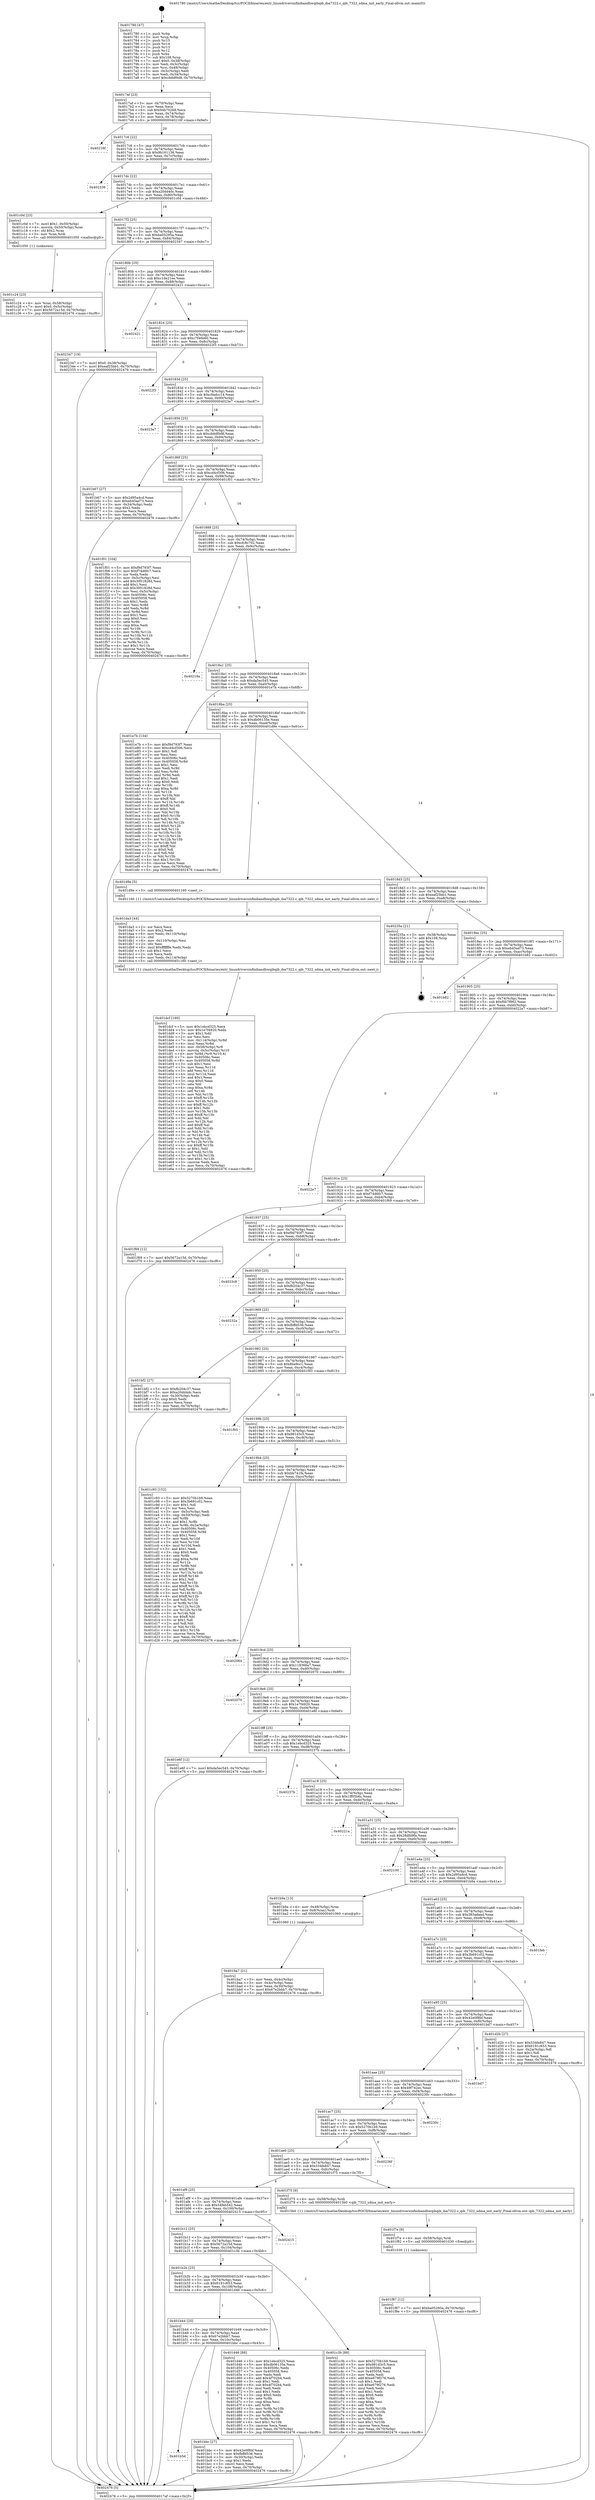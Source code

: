 digraph "0x401780" {
  label = "0x401780 (/mnt/c/Users/mathe/Desktop/tcc/POCII/binaries/extr_linuxdriversinfinibandhwqibqib_iba7322.c_qib_7322_sdma_init_early_Final-ollvm.out::main(0))"
  labelloc = "t"
  node[shape=record]

  Entry [label="",width=0.3,height=0.3,shape=circle,fillcolor=black,style=filled]
  "0x4017af" [label="{
     0x4017af [23]\l
     | [instrs]\l
     &nbsp;&nbsp;0x4017af \<+3\>: mov -0x70(%rbp),%eax\l
     &nbsp;&nbsp;0x4017b2 \<+2\>: mov %eax,%ecx\l
     &nbsp;&nbsp;0x4017b4 \<+6\>: sub $0x94b70268,%ecx\l
     &nbsp;&nbsp;0x4017ba \<+3\>: mov %eax,-0x74(%rbp)\l
     &nbsp;&nbsp;0x4017bd \<+3\>: mov %ecx,-0x78(%rbp)\l
     &nbsp;&nbsp;0x4017c0 \<+6\>: je 000000000040216f \<main+0x9ef\>\l
  }"]
  "0x40216f" [label="{
     0x40216f\l
  }", style=dashed]
  "0x4017c6" [label="{
     0x4017c6 [22]\l
     | [instrs]\l
     &nbsp;&nbsp;0x4017c6 \<+5\>: jmp 00000000004017cb \<main+0x4b\>\l
     &nbsp;&nbsp;0x4017cb \<+3\>: mov -0x74(%rbp),%eax\l
     &nbsp;&nbsp;0x4017ce \<+5\>: sub $0x9b161136,%eax\l
     &nbsp;&nbsp;0x4017d3 \<+3\>: mov %eax,-0x7c(%rbp)\l
     &nbsp;&nbsp;0x4017d6 \<+6\>: je 0000000000402336 \<main+0xbb6\>\l
  }"]
  Exit [label="",width=0.3,height=0.3,shape=circle,fillcolor=black,style=filled,peripheries=2]
  "0x402336" [label="{
     0x402336\l
  }", style=dashed]
  "0x4017dc" [label="{
     0x4017dc [22]\l
     | [instrs]\l
     &nbsp;&nbsp;0x4017dc \<+5\>: jmp 00000000004017e1 \<main+0x61\>\l
     &nbsp;&nbsp;0x4017e1 \<+3\>: mov -0x74(%rbp),%eax\l
     &nbsp;&nbsp;0x4017e4 \<+5\>: sub $0xa20dd4dc,%eax\l
     &nbsp;&nbsp;0x4017e9 \<+3\>: mov %eax,-0x80(%rbp)\l
     &nbsp;&nbsp;0x4017ec \<+6\>: je 0000000000401c0d \<main+0x48d\>\l
  }"]
  "0x401f87" [label="{
     0x401f87 [12]\l
     | [instrs]\l
     &nbsp;&nbsp;0x401f87 \<+7\>: movl $0xba05295a,-0x70(%rbp)\l
     &nbsp;&nbsp;0x401f8e \<+5\>: jmp 0000000000402476 \<main+0xcf6\>\l
  }"]
  "0x401c0d" [label="{
     0x401c0d [23]\l
     | [instrs]\l
     &nbsp;&nbsp;0x401c0d \<+7\>: movl $0x1,-0x50(%rbp)\l
     &nbsp;&nbsp;0x401c14 \<+4\>: movslq -0x50(%rbp),%rax\l
     &nbsp;&nbsp;0x401c18 \<+4\>: shl $0x2,%rax\l
     &nbsp;&nbsp;0x401c1c \<+3\>: mov %rax,%rdi\l
     &nbsp;&nbsp;0x401c1f \<+5\>: call 0000000000401050 \<malloc@plt\>\l
     | [calls]\l
     &nbsp;&nbsp;0x401050 \{1\} (unknown)\l
  }"]
  "0x4017f2" [label="{
     0x4017f2 [25]\l
     | [instrs]\l
     &nbsp;&nbsp;0x4017f2 \<+5\>: jmp 00000000004017f7 \<main+0x77\>\l
     &nbsp;&nbsp;0x4017f7 \<+3\>: mov -0x74(%rbp),%eax\l
     &nbsp;&nbsp;0x4017fa \<+5\>: sub $0xba05295a,%eax\l
     &nbsp;&nbsp;0x4017ff \<+6\>: mov %eax,-0x84(%rbp)\l
     &nbsp;&nbsp;0x401805 \<+6\>: je 0000000000402347 \<main+0xbc7\>\l
  }"]
  "0x401f7e" [label="{
     0x401f7e [9]\l
     | [instrs]\l
     &nbsp;&nbsp;0x401f7e \<+4\>: mov -0x58(%rbp),%rdi\l
     &nbsp;&nbsp;0x401f82 \<+5\>: call 0000000000401030 \<free@plt\>\l
     | [calls]\l
     &nbsp;&nbsp;0x401030 \{1\} (unknown)\l
  }"]
  "0x402347" [label="{
     0x402347 [19]\l
     | [instrs]\l
     &nbsp;&nbsp;0x402347 \<+7\>: movl $0x0,-0x38(%rbp)\l
     &nbsp;&nbsp;0x40234e \<+7\>: movl $0xeaf25bb1,-0x70(%rbp)\l
     &nbsp;&nbsp;0x402355 \<+5\>: jmp 0000000000402476 \<main+0xcf6\>\l
  }"]
  "0x40180b" [label="{
     0x40180b [25]\l
     | [instrs]\l
     &nbsp;&nbsp;0x40180b \<+5\>: jmp 0000000000401810 \<main+0x90\>\l
     &nbsp;&nbsp;0x401810 \<+3\>: mov -0x74(%rbp),%eax\l
     &nbsp;&nbsp;0x401813 \<+5\>: sub $0xc1de21ee,%eax\l
     &nbsp;&nbsp;0x401818 \<+6\>: mov %eax,-0x88(%rbp)\l
     &nbsp;&nbsp;0x40181e \<+6\>: je 0000000000402421 \<main+0xca1\>\l
  }"]
  "0x401dcf" [label="{
     0x401dcf [160]\l
     | [instrs]\l
     &nbsp;&nbsp;0x401dcf \<+5\>: mov $0x1ebcd325,%ecx\l
     &nbsp;&nbsp;0x401dd4 \<+5\>: mov $0x1e7f4920,%edx\l
     &nbsp;&nbsp;0x401dd9 \<+3\>: mov $0x1,%dil\l
     &nbsp;&nbsp;0x401ddc \<+2\>: xor %esi,%esi\l
     &nbsp;&nbsp;0x401dde \<+7\>: mov -0x114(%rbp),%r8d\l
     &nbsp;&nbsp;0x401de5 \<+4\>: imul %eax,%r8d\l
     &nbsp;&nbsp;0x401de9 \<+4\>: mov -0x58(%rbp),%r9\l
     &nbsp;&nbsp;0x401ded \<+4\>: movslq -0x5c(%rbp),%r10\l
     &nbsp;&nbsp;0x401df1 \<+4\>: mov %r8d,(%r9,%r10,4)\l
     &nbsp;&nbsp;0x401df5 \<+7\>: mov 0x40506c,%eax\l
     &nbsp;&nbsp;0x401dfc \<+8\>: mov 0x405058,%r8d\l
     &nbsp;&nbsp;0x401e04 \<+3\>: sub $0x1,%esi\l
     &nbsp;&nbsp;0x401e07 \<+3\>: mov %eax,%r11d\l
     &nbsp;&nbsp;0x401e0a \<+3\>: add %esi,%r11d\l
     &nbsp;&nbsp;0x401e0d \<+4\>: imul %r11d,%eax\l
     &nbsp;&nbsp;0x401e11 \<+3\>: and $0x1,%eax\l
     &nbsp;&nbsp;0x401e14 \<+3\>: cmp $0x0,%eax\l
     &nbsp;&nbsp;0x401e17 \<+3\>: sete %bl\l
     &nbsp;&nbsp;0x401e1a \<+4\>: cmp $0xa,%r8d\l
     &nbsp;&nbsp;0x401e1e \<+4\>: setl %r14b\l
     &nbsp;&nbsp;0x401e22 \<+3\>: mov %bl,%r15b\l
     &nbsp;&nbsp;0x401e25 \<+4\>: xor $0xff,%r15b\l
     &nbsp;&nbsp;0x401e29 \<+3\>: mov %r14b,%r12b\l
     &nbsp;&nbsp;0x401e2c \<+4\>: xor $0xff,%r12b\l
     &nbsp;&nbsp;0x401e30 \<+4\>: xor $0x1,%dil\l
     &nbsp;&nbsp;0x401e34 \<+3\>: mov %r15b,%r13b\l
     &nbsp;&nbsp;0x401e37 \<+4\>: and $0xff,%r13b\l
     &nbsp;&nbsp;0x401e3b \<+3\>: and %dil,%bl\l
     &nbsp;&nbsp;0x401e3e \<+3\>: mov %r12b,%al\l
     &nbsp;&nbsp;0x401e41 \<+2\>: and $0xff,%al\l
     &nbsp;&nbsp;0x401e43 \<+3\>: and %dil,%r14b\l
     &nbsp;&nbsp;0x401e46 \<+3\>: or %bl,%r13b\l
     &nbsp;&nbsp;0x401e49 \<+3\>: or %r14b,%al\l
     &nbsp;&nbsp;0x401e4c \<+3\>: xor %al,%r13b\l
     &nbsp;&nbsp;0x401e4f \<+3\>: or %r12b,%r15b\l
     &nbsp;&nbsp;0x401e52 \<+4\>: xor $0xff,%r15b\l
     &nbsp;&nbsp;0x401e56 \<+4\>: or $0x1,%dil\l
     &nbsp;&nbsp;0x401e5a \<+3\>: and %dil,%r15b\l
     &nbsp;&nbsp;0x401e5d \<+3\>: or %r15b,%r13b\l
     &nbsp;&nbsp;0x401e60 \<+4\>: test $0x1,%r13b\l
     &nbsp;&nbsp;0x401e64 \<+3\>: cmovne %edx,%ecx\l
     &nbsp;&nbsp;0x401e67 \<+3\>: mov %ecx,-0x70(%rbp)\l
     &nbsp;&nbsp;0x401e6a \<+5\>: jmp 0000000000402476 \<main+0xcf6\>\l
  }"]
  "0x402421" [label="{
     0x402421\l
  }", style=dashed]
  "0x401824" [label="{
     0x401824 [25]\l
     | [instrs]\l
     &nbsp;&nbsp;0x401824 \<+5\>: jmp 0000000000401829 \<main+0xa9\>\l
     &nbsp;&nbsp;0x401829 \<+3\>: mov -0x74(%rbp),%eax\l
     &nbsp;&nbsp;0x40182c \<+5\>: sub $0xc7f46b60,%eax\l
     &nbsp;&nbsp;0x401831 \<+6\>: mov %eax,-0x8c(%rbp)\l
     &nbsp;&nbsp;0x401837 \<+6\>: je 00000000004022f3 \<main+0xb73\>\l
  }"]
  "0x401da3" [label="{
     0x401da3 [44]\l
     | [instrs]\l
     &nbsp;&nbsp;0x401da3 \<+2\>: xor %ecx,%ecx\l
     &nbsp;&nbsp;0x401da5 \<+5\>: mov $0x2,%edx\l
     &nbsp;&nbsp;0x401daa \<+6\>: mov %edx,-0x110(%rbp)\l
     &nbsp;&nbsp;0x401db0 \<+1\>: cltd\l
     &nbsp;&nbsp;0x401db1 \<+6\>: mov -0x110(%rbp),%esi\l
     &nbsp;&nbsp;0x401db7 \<+2\>: idiv %esi\l
     &nbsp;&nbsp;0x401db9 \<+6\>: imul $0xfffffffe,%edx,%edx\l
     &nbsp;&nbsp;0x401dbf \<+3\>: sub $0x1,%ecx\l
     &nbsp;&nbsp;0x401dc2 \<+2\>: sub %ecx,%edx\l
     &nbsp;&nbsp;0x401dc4 \<+6\>: mov %edx,-0x114(%rbp)\l
     &nbsp;&nbsp;0x401dca \<+5\>: call 0000000000401160 \<next_i\>\l
     | [calls]\l
     &nbsp;&nbsp;0x401160 \{1\} (/mnt/c/Users/mathe/Desktop/tcc/POCII/binaries/extr_linuxdriversinfinibandhwqibqib_iba7322.c_qib_7322_sdma_init_early_Final-ollvm.out::next_i)\l
  }"]
  "0x4022f3" [label="{
     0x4022f3\l
  }", style=dashed]
  "0x40183d" [label="{
     0x40183d [25]\l
     | [instrs]\l
     &nbsp;&nbsp;0x40183d \<+5\>: jmp 0000000000401842 \<main+0xc2\>\l
     &nbsp;&nbsp;0x401842 \<+3\>: mov -0x74(%rbp),%eax\l
     &nbsp;&nbsp;0x401845 \<+5\>: sub $0xc9adcc14,%eax\l
     &nbsp;&nbsp;0x40184a \<+6\>: mov %eax,-0x90(%rbp)\l
     &nbsp;&nbsp;0x401850 \<+6\>: je 00000000004023e7 \<main+0xc67\>\l
  }"]
  "0x401c24" [label="{
     0x401c24 [23]\l
     | [instrs]\l
     &nbsp;&nbsp;0x401c24 \<+4\>: mov %rax,-0x58(%rbp)\l
     &nbsp;&nbsp;0x401c28 \<+7\>: movl $0x0,-0x5c(%rbp)\l
     &nbsp;&nbsp;0x401c2f \<+7\>: movl $0x5672a15d,-0x70(%rbp)\l
     &nbsp;&nbsp;0x401c36 \<+5\>: jmp 0000000000402476 \<main+0xcf6\>\l
  }"]
  "0x4023e7" [label="{
     0x4023e7\l
  }", style=dashed]
  "0x401856" [label="{
     0x401856 [25]\l
     | [instrs]\l
     &nbsp;&nbsp;0x401856 \<+5\>: jmp 000000000040185b \<main+0xdb\>\l
     &nbsp;&nbsp;0x40185b \<+3\>: mov -0x74(%rbp),%eax\l
     &nbsp;&nbsp;0x40185e \<+5\>: sub $0xcbddf0d8,%eax\l
     &nbsp;&nbsp;0x401863 \<+6\>: mov %eax,-0x94(%rbp)\l
     &nbsp;&nbsp;0x401869 \<+6\>: je 0000000000401b67 \<main+0x3e7\>\l
  }"]
  "0x401b5d" [label="{
     0x401b5d\l
  }", style=dashed]
  "0x401b67" [label="{
     0x401b67 [27]\l
     | [instrs]\l
     &nbsp;&nbsp;0x401b67 \<+5\>: mov $0x2d95a4cd,%eax\l
     &nbsp;&nbsp;0x401b6c \<+5\>: mov $0xeb45ad73,%ecx\l
     &nbsp;&nbsp;0x401b71 \<+3\>: mov -0x34(%rbp),%edx\l
     &nbsp;&nbsp;0x401b74 \<+3\>: cmp $0x2,%edx\l
     &nbsp;&nbsp;0x401b77 \<+3\>: cmovne %ecx,%eax\l
     &nbsp;&nbsp;0x401b7a \<+3\>: mov %eax,-0x70(%rbp)\l
     &nbsp;&nbsp;0x401b7d \<+5\>: jmp 0000000000402476 \<main+0xcf6\>\l
  }"]
  "0x40186f" [label="{
     0x40186f [25]\l
     | [instrs]\l
     &nbsp;&nbsp;0x40186f \<+5\>: jmp 0000000000401874 \<main+0xf4\>\l
     &nbsp;&nbsp;0x401874 \<+3\>: mov -0x74(%rbp),%eax\l
     &nbsp;&nbsp;0x401877 \<+5\>: sub $0xcd4cf306,%eax\l
     &nbsp;&nbsp;0x40187c \<+6\>: mov %eax,-0x98(%rbp)\l
     &nbsp;&nbsp;0x401882 \<+6\>: je 0000000000401f01 \<main+0x781\>\l
  }"]
  "0x402476" [label="{
     0x402476 [5]\l
     | [instrs]\l
     &nbsp;&nbsp;0x402476 \<+5\>: jmp 00000000004017af \<main+0x2f\>\l
  }"]
  "0x401780" [label="{
     0x401780 [47]\l
     | [instrs]\l
     &nbsp;&nbsp;0x401780 \<+1\>: push %rbp\l
     &nbsp;&nbsp;0x401781 \<+3\>: mov %rsp,%rbp\l
     &nbsp;&nbsp;0x401784 \<+2\>: push %r15\l
     &nbsp;&nbsp;0x401786 \<+2\>: push %r14\l
     &nbsp;&nbsp;0x401788 \<+2\>: push %r13\l
     &nbsp;&nbsp;0x40178a \<+2\>: push %r12\l
     &nbsp;&nbsp;0x40178c \<+1\>: push %rbx\l
     &nbsp;&nbsp;0x40178d \<+7\>: sub $0x108,%rsp\l
     &nbsp;&nbsp;0x401794 \<+7\>: movl $0x0,-0x38(%rbp)\l
     &nbsp;&nbsp;0x40179b \<+3\>: mov %edi,-0x3c(%rbp)\l
     &nbsp;&nbsp;0x40179e \<+4\>: mov %rsi,-0x48(%rbp)\l
     &nbsp;&nbsp;0x4017a2 \<+3\>: mov -0x3c(%rbp),%edi\l
     &nbsp;&nbsp;0x4017a5 \<+3\>: mov %edi,-0x34(%rbp)\l
     &nbsp;&nbsp;0x4017a8 \<+7\>: movl $0xcbddf0d8,-0x70(%rbp)\l
  }"]
  "0x401bbc" [label="{
     0x401bbc [27]\l
     | [instrs]\l
     &nbsp;&nbsp;0x401bbc \<+5\>: mov $0x42e0f8bf,%eax\l
     &nbsp;&nbsp;0x401bc1 \<+5\>: mov $0xfbffd536,%ecx\l
     &nbsp;&nbsp;0x401bc6 \<+3\>: mov -0x30(%rbp),%edx\l
     &nbsp;&nbsp;0x401bc9 \<+3\>: cmp $0x1,%edx\l
     &nbsp;&nbsp;0x401bcc \<+3\>: cmovl %ecx,%eax\l
     &nbsp;&nbsp;0x401bcf \<+3\>: mov %eax,-0x70(%rbp)\l
     &nbsp;&nbsp;0x401bd2 \<+5\>: jmp 0000000000402476 \<main+0xcf6\>\l
  }"]
  "0x401f01" [label="{
     0x401f01 [104]\l
     | [instrs]\l
     &nbsp;&nbsp;0x401f01 \<+5\>: mov $0xf9d793f7,%eax\l
     &nbsp;&nbsp;0x401f06 \<+5\>: mov $0xf74d6fc7,%ecx\l
     &nbsp;&nbsp;0x401f0b \<+2\>: xor %edx,%edx\l
     &nbsp;&nbsp;0x401f0d \<+3\>: mov -0x5c(%rbp),%esi\l
     &nbsp;&nbsp;0x401f10 \<+6\>: add $0x3951828d,%esi\l
     &nbsp;&nbsp;0x401f16 \<+3\>: add $0x1,%esi\l
     &nbsp;&nbsp;0x401f19 \<+6\>: sub $0x3951828d,%esi\l
     &nbsp;&nbsp;0x401f1f \<+3\>: mov %esi,-0x5c(%rbp)\l
     &nbsp;&nbsp;0x401f22 \<+7\>: mov 0x40506c,%esi\l
     &nbsp;&nbsp;0x401f29 \<+7\>: mov 0x405058,%edi\l
     &nbsp;&nbsp;0x401f30 \<+3\>: sub $0x1,%edx\l
     &nbsp;&nbsp;0x401f33 \<+3\>: mov %esi,%r8d\l
     &nbsp;&nbsp;0x401f36 \<+3\>: add %edx,%r8d\l
     &nbsp;&nbsp;0x401f39 \<+4\>: imul %r8d,%esi\l
     &nbsp;&nbsp;0x401f3d \<+3\>: and $0x1,%esi\l
     &nbsp;&nbsp;0x401f40 \<+3\>: cmp $0x0,%esi\l
     &nbsp;&nbsp;0x401f43 \<+4\>: sete %r9b\l
     &nbsp;&nbsp;0x401f47 \<+3\>: cmp $0xa,%edi\l
     &nbsp;&nbsp;0x401f4a \<+4\>: setl %r10b\l
     &nbsp;&nbsp;0x401f4e \<+3\>: mov %r9b,%r11b\l
     &nbsp;&nbsp;0x401f51 \<+3\>: and %r10b,%r11b\l
     &nbsp;&nbsp;0x401f54 \<+3\>: xor %r10b,%r9b\l
     &nbsp;&nbsp;0x401f57 \<+3\>: or %r9b,%r11b\l
     &nbsp;&nbsp;0x401f5a \<+4\>: test $0x1,%r11b\l
     &nbsp;&nbsp;0x401f5e \<+3\>: cmovne %ecx,%eax\l
     &nbsp;&nbsp;0x401f61 \<+3\>: mov %eax,-0x70(%rbp)\l
     &nbsp;&nbsp;0x401f64 \<+5\>: jmp 0000000000402476 \<main+0xcf6\>\l
  }"]
  "0x401888" [label="{
     0x401888 [25]\l
     | [instrs]\l
     &nbsp;&nbsp;0x401888 \<+5\>: jmp 000000000040188d \<main+0x10d\>\l
     &nbsp;&nbsp;0x40188d \<+3\>: mov -0x74(%rbp),%eax\l
     &nbsp;&nbsp;0x401890 \<+5\>: sub $0xcfc8c702,%eax\l
     &nbsp;&nbsp;0x401895 \<+6\>: mov %eax,-0x9c(%rbp)\l
     &nbsp;&nbsp;0x40189b \<+6\>: je 000000000040218a \<main+0xa0a\>\l
  }"]
  "0x401b44" [label="{
     0x401b44 [25]\l
     | [instrs]\l
     &nbsp;&nbsp;0x401b44 \<+5\>: jmp 0000000000401b49 \<main+0x3c9\>\l
     &nbsp;&nbsp;0x401b49 \<+3\>: mov -0x74(%rbp),%eax\l
     &nbsp;&nbsp;0x401b4c \<+5\>: sub $0x67e2bbb7,%eax\l
     &nbsp;&nbsp;0x401b51 \<+6\>: mov %eax,-0x10c(%rbp)\l
     &nbsp;&nbsp;0x401b57 \<+6\>: je 0000000000401bbc \<main+0x43c\>\l
  }"]
  "0x40218a" [label="{
     0x40218a\l
  }", style=dashed]
  "0x4018a1" [label="{
     0x4018a1 [25]\l
     | [instrs]\l
     &nbsp;&nbsp;0x4018a1 \<+5\>: jmp 00000000004018a6 \<main+0x126\>\l
     &nbsp;&nbsp;0x4018a6 \<+3\>: mov -0x74(%rbp),%eax\l
     &nbsp;&nbsp;0x4018a9 \<+5\>: sub $0xda5ec545,%eax\l
     &nbsp;&nbsp;0x4018ae \<+6\>: mov %eax,-0xa0(%rbp)\l
     &nbsp;&nbsp;0x4018b4 \<+6\>: je 0000000000401e7b \<main+0x6fb\>\l
  }"]
  "0x401d46" [label="{
     0x401d46 [88]\l
     | [instrs]\l
     &nbsp;&nbsp;0x401d46 \<+5\>: mov $0x1ebcd325,%eax\l
     &nbsp;&nbsp;0x401d4b \<+5\>: mov $0xdb06135e,%ecx\l
     &nbsp;&nbsp;0x401d50 \<+7\>: mov 0x40506c,%edx\l
     &nbsp;&nbsp;0x401d57 \<+7\>: mov 0x405058,%esi\l
     &nbsp;&nbsp;0x401d5e \<+2\>: mov %edx,%edi\l
     &nbsp;&nbsp;0x401d60 \<+6\>: add $0x4f702b4,%edi\l
     &nbsp;&nbsp;0x401d66 \<+3\>: sub $0x1,%edi\l
     &nbsp;&nbsp;0x401d69 \<+6\>: sub $0x4f702b4,%edi\l
     &nbsp;&nbsp;0x401d6f \<+3\>: imul %edi,%edx\l
     &nbsp;&nbsp;0x401d72 \<+3\>: and $0x1,%edx\l
     &nbsp;&nbsp;0x401d75 \<+3\>: cmp $0x0,%edx\l
     &nbsp;&nbsp;0x401d78 \<+4\>: sete %r8b\l
     &nbsp;&nbsp;0x401d7c \<+3\>: cmp $0xa,%esi\l
     &nbsp;&nbsp;0x401d7f \<+4\>: setl %r9b\l
     &nbsp;&nbsp;0x401d83 \<+3\>: mov %r8b,%r10b\l
     &nbsp;&nbsp;0x401d86 \<+3\>: and %r9b,%r10b\l
     &nbsp;&nbsp;0x401d89 \<+3\>: xor %r9b,%r8b\l
     &nbsp;&nbsp;0x401d8c \<+3\>: or %r8b,%r10b\l
     &nbsp;&nbsp;0x401d8f \<+4\>: test $0x1,%r10b\l
     &nbsp;&nbsp;0x401d93 \<+3\>: cmovne %ecx,%eax\l
     &nbsp;&nbsp;0x401d96 \<+3\>: mov %eax,-0x70(%rbp)\l
     &nbsp;&nbsp;0x401d99 \<+5\>: jmp 0000000000402476 \<main+0xcf6\>\l
  }"]
  "0x401e7b" [label="{
     0x401e7b [134]\l
     | [instrs]\l
     &nbsp;&nbsp;0x401e7b \<+5\>: mov $0xf9d793f7,%eax\l
     &nbsp;&nbsp;0x401e80 \<+5\>: mov $0xcd4cf306,%ecx\l
     &nbsp;&nbsp;0x401e85 \<+2\>: mov $0x1,%dl\l
     &nbsp;&nbsp;0x401e87 \<+2\>: xor %esi,%esi\l
     &nbsp;&nbsp;0x401e89 \<+7\>: mov 0x40506c,%edi\l
     &nbsp;&nbsp;0x401e90 \<+8\>: mov 0x405058,%r8d\l
     &nbsp;&nbsp;0x401e98 \<+3\>: sub $0x1,%esi\l
     &nbsp;&nbsp;0x401e9b \<+3\>: mov %edi,%r9d\l
     &nbsp;&nbsp;0x401e9e \<+3\>: add %esi,%r9d\l
     &nbsp;&nbsp;0x401ea1 \<+4\>: imul %r9d,%edi\l
     &nbsp;&nbsp;0x401ea5 \<+3\>: and $0x1,%edi\l
     &nbsp;&nbsp;0x401ea8 \<+3\>: cmp $0x0,%edi\l
     &nbsp;&nbsp;0x401eab \<+4\>: sete %r10b\l
     &nbsp;&nbsp;0x401eaf \<+4\>: cmp $0xa,%r8d\l
     &nbsp;&nbsp;0x401eb3 \<+4\>: setl %r11b\l
     &nbsp;&nbsp;0x401eb7 \<+3\>: mov %r10b,%bl\l
     &nbsp;&nbsp;0x401eba \<+3\>: xor $0xff,%bl\l
     &nbsp;&nbsp;0x401ebd \<+3\>: mov %r11b,%r14b\l
     &nbsp;&nbsp;0x401ec0 \<+4\>: xor $0xff,%r14b\l
     &nbsp;&nbsp;0x401ec4 \<+3\>: xor $0x0,%dl\l
     &nbsp;&nbsp;0x401ec7 \<+3\>: mov %bl,%r15b\l
     &nbsp;&nbsp;0x401eca \<+4\>: and $0x0,%r15b\l
     &nbsp;&nbsp;0x401ece \<+3\>: and %dl,%r10b\l
     &nbsp;&nbsp;0x401ed1 \<+3\>: mov %r14b,%r12b\l
     &nbsp;&nbsp;0x401ed4 \<+4\>: and $0x0,%r12b\l
     &nbsp;&nbsp;0x401ed8 \<+3\>: and %dl,%r11b\l
     &nbsp;&nbsp;0x401edb \<+3\>: or %r10b,%r15b\l
     &nbsp;&nbsp;0x401ede \<+3\>: or %r11b,%r12b\l
     &nbsp;&nbsp;0x401ee1 \<+3\>: xor %r12b,%r15b\l
     &nbsp;&nbsp;0x401ee4 \<+3\>: or %r14b,%bl\l
     &nbsp;&nbsp;0x401ee7 \<+3\>: xor $0xff,%bl\l
     &nbsp;&nbsp;0x401eea \<+3\>: or $0x0,%dl\l
     &nbsp;&nbsp;0x401eed \<+2\>: and %dl,%bl\l
     &nbsp;&nbsp;0x401eef \<+3\>: or %bl,%r15b\l
     &nbsp;&nbsp;0x401ef2 \<+4\>: test $0x1,%r15b\l
     &nbsp;&nbsp;0x401ef6 \<+3\>: cmovne %ecx,%eax\l
     &nbsp;&nbsp;0x401ef9 \<+3\>: mov %eax,-0x70(%rbp)\l
     &nbsp;&nbsp;0x401efc \<+5\>: jmp 0000000000402476 \<main+0xcf6\>\l
  }"]
  "0x4018ba" [label="{
     0x4018ba [25]\l
     | [instrs]\l
     &nbsp;&nbsp;0x4018ba \<+5\>: jmp 00000000004018bf \<main+0x13f\>\l
     &nbsp;&nbsp;0x4018bf \<+3\>: mov -0x74(%rbp),%eax\l
     &nbsp;&nbsp;0x4018c2 \<+5\>: sub $0xdb06135e,%eax\l
     &nbsp;&nbsp;0x4018c7 \<+6\>: mov %eax,-0xa4(%rbp)\l
     &nbsp;&nbsp;0x4018cd \<+6\>: je 0000000000401d9e \<main+0x61e\>\l
  }"]
  "0x401b2b" [label="{
     0x401b2b [25]\l
     | [instrs]\l
     &nbsp;&nbsp;0x401b2b \<+5\>: jmp 0000000000401b30 \<main+0x3b0\>\l
     &nbsp;&nbsp;0x401b30 \<+3\>: mov -0x74(%rbp),%eax\l
     &nbsp;&nbsp;0x401b33 \<+5\>: sub $0x6191c653,%eax\l
     &nbsp;&nbsp;0x401b38 \<+6\>: mov %eax,-0x108(%rbp)\l
     &nbsp;&nbsp;0x401b3e \<+6\>: je 0000000000401d46 \<main+0x5c6\>\l
  }"]
  "0x401d9e" [label="{
     0x401d9e [5]\l
     | [instrs]\l
     &nbsp;&nbsp;0x401d9e \<+5\>: call 0000000000401160 \<next_i\>\l
     | [calls]\l
     &nbsp;&nbsp;0x401160 \{1\} (/mnt/c/Users/mathe/Desktop/tcc/POCII/binaries/extr_linuxdriversinfinibandhwqibqib_iba7322.c_qib_7322_sdma_init_early_Final-ollvm.out::next_i)\l
  }"]
  "0x4018d3" [label="{
     0x4018d3 [25]\l
     | [instrs]\l
     &nbsp;&nbsp;0x4018d3 \<+5\>: jmp 00000000004018d8 \<main+0x158\>\l
     &nbsp;&nbsp;0x4018d8 \<+3\>: mov -0x74(%rbp),%eax\l
     &nbsp;&nbsp;0x4018db \<+5\>: sub $0xeaf25bb1,%eax\l
     &nbsp;&nbsp;0x4018e0 \<+6\>: mov %eax,-0xa8(%rbp)\l
     &nbsp;&nbsp;0x4018e6 \<+6\>: je 000000000040235a \<main+0xbda\>\l
  }"]
  "0x401c3b" [label="{
     0x401c3b [88]\l
     | [instrs]\l
     &nbsp;&nbsp;0x401c3b \<+5\>: mov $0x5270b1b9,%eax\l
     &nbsp;&nbsp;0x401c40 \<+5\>: mov $0x981d3c5,%ecx\l
     &nbsp;&nbsp;0x401c45 \<+7\>: mov 0x40506c,%edx\l
     &nbsp;&nbsp;0x401c4c \<+7\>: mov 0x405058,%esi\l
     &nbsp;&nbsp;0x401c53 \<+2\>: mov %edx,%edi\l
     &nbsp;&nbsp;0x401c55 \<+6\>: add $0xe679f276,%edi\l
     &nbsp;&nbsp;0x401c5b \<+3\>: sub $0x1,%edi\l
     &nbsp;&nbsp;0x401c5e \<+6\>: sub $0xe679f276,%edi\l
     &nbsp;&nbsp;0x401c64 \<+3\>: imul %edi,%edx\l
     &nbsp;&nbsp;0x401c67 \<+3\>: and $0x1,%edx\l
     &nbsp;&nbsp;0x401c6a \<+3\>: cmp $0x0,%edx\l
     &nbsp;&nbsp;0x401c6d \<+4\>: sete %r8b\l
     &nbsp;&nbsp;0x401c71 \<+3\>: cmp $0xa,%esi\l
     &nbsp;&nbsp;0x401c74 \<+4\>: setl %r9b\l
     &nbsp;&nbsp;0x401c78 \<+3\>: mov %r8b,%r10b\l
     &nbsp;&nbsp;0x401c7b \<+3\>: and %r9b,%r10b\l
     &nbsp;&nbsp;0x401c7e \<+3\>: xor %r9b,%r8b\l
     &nbsp;&nbsp;0x401c81 \<+3\>: or %r8b,%r10b\l
     &nbsp;&nbsp;0x401c84 \<+4\>: test $0x1,%r10b\l
     &nbsp;&nbsp;0x401c88 \<+3\>: cmovne %ecx,%eax\l
     &nbsp;&nbsp;0x401c8b \<+3\>: mov %eax,-0x70(%rbp)\l
     &nbsp;&nbsp;0x401c8e \<+5\>: jmp 0000000000402476 \<main+0xcf6\>\l
  }"]
  "0x40235a" [label="{
     0x40235a [21]\l
     | [instrs]\l
     &nbsp;&nbsp;0x40235a \<+3\>: mov -0x38(%rbp),%eax\l
     &nbsp;&nbsp;0x40235d \<+7\>: add $0x108,%rsp\l
     &nbsp;&nbsp;0x402364 \<+1\>: pop %rbx\l
     &nbsp;&nbsp;0x402365 \<+2\>: pop %r12\l
     &nbsp;&nbsp;0x402367 \<+2\>: pop %r13\l
     &nbsp;&nbsp;0x402369 \<+2\>: pop %r14\l
     &nbsp;&nbsp;0x40236b \<+2\>: pop %r15\l
     &nbsp;&nbsp;0x40236d \<+1\>: pop %rbp\l
     &nbsp;&nbsp;0x40236e \<+1\>: ret\l
  }"]
  "0x4018ec" [label="{
     0x4018ec [25]\l
     | [instrs]\l
     &nbsp;&nbsp;0x4018ec \<+5\>: jmp 00000000004018f1 \<main+0x171\>\l
     &nbsp;&nbsp;0x4018f1 \<+3\>: mov -0x74(%rbp),%eax\l
     &nbsp;&nbsp;0x4018f4 \<+5\>: sub $0xeb45ad73,%eax\l
     &nbsp;&nbsp;0x4018f9 \<+6\>: mov %eax,-0xac(%rbp)\l
     &nbsp;&nbsp;0x4018ff \<+6\>: je 0000000000401b82 \<main+0x402\>\l
  }"]
  "0x401b12" [label="{
     0x401b12 [25]\l
     | [instrs]\l
     &nbsp;&nbsp;0x401b12 \<+5\>: jmp 0000000000401b17 \<main+0x397\>\l
     &nbsp;&nbsp;0x401b17 \<+3\>: mov -0x74(%rbp),%eax\l
     &nbsp;&nbsp;0x401b1a \<+5\>: sub $0x5672a15d,%eax\l
     &nbsp;&nbsp;0x401b1f \<+6\>: mov %eax,-0x104(%rbp)\l
     &nbsp;&nbsp;0x401b25 \<+6\>: je 0000000000401c3b \<main+0x4bb\>\l
  }"]
  "0x401b82" [label="{
     0x401b82\l
  }", style=dashed]
  "0x401905" [label="{
     0x401905 [25]\l
     | [instrs]\l
     &nbsp;&nbsp;0x401905 \<+5\>: jmp 000000000040190a \<main+0x18a\>\l
     &nbsp;&nbsp;0x40190a \<+3\>: mov -0x74(%rbp),%eax\l
     &nbsp;&nbsp;0x40190d \<+5\>: sub $0xf0b7f962,%eax\l
     &nbsp;&nbsp;0x401912 \<+6\>: mov %eax,-0xb0(%rbp)\l
     &nbsp;&nbsp;0x401918 \<+6\>: je 00000000004022e7 \<main+0xb67\>\l
  }"]
  "0x402415" [label="{
     0x402415\l
  }", style=dashed]
  "0x4022e7" [label="{
     0x4022e7\l
  }", style=dashed]
  "0x40191e" [label="{
     0x40191e [25]\l
     | [instrs]\l
     &nbsp;&nbsp;0x40191e \<+5\>: jmp 0000000000401923 \<main+0x1a3\>\l
     &nbsp;&nbsp;0x401923 \<+3\>: mov -0x74(%rbp),%eax\l
     &nbsp;&nbsp;0x401926 \<+5\>: sub $0xf74d6fc7,%eax\l
     &nbsp;&nbsp;0x40192b \<+6\>: mov %eax,-0xb4(%rbp)\l
     &nbsp;&nbsp;0x401931 \<+6\>: je 0000000000401f69 \<main+0x7e9\>\l
  }"]
  "0x401af9" [label="{
     0x401af9 [25]\l
     | [instrs]\l
     &nbsp;&nbsp;0x401af9 \<+5\>: jmp 0000000000401afe \<main+0x37e\>\l
     &nbsp;&nbsp;0x401afe \<+3\>: mov -0x74(%rbp),%eax\l
     &nbsp;&nbsp;0x401b01 \<+5\>: sub $0x54feb542,%eax\l
     &nbsp;&nbsp;0x401b06 \<+6\>: mov %eax,-0x100(%rbp)\l
     &nbsp;&nbsp;0x401b0c \<+6\>: je 0000000000402415 \<main+0xc95\>\l
  }"]
  "0x401f69" [label="{
     0x401f69 [12]\l
     | [instrs]\l
     &nbsp;&nbsp;0x401f69 \<+7\>: movl $0x5672a15d,-0x70(%rbp)\l
     &nbsp;&nbsp;0x401f70 \<+5\>: jmp 0000000000402476 \<main+0xcf6\>\l
  }"]
  "0x401937" [label="{
     0x401937 [25]\l
     | [instrs]\l
     &nbsp;&nbsp;0x401937 \<+5\>: jmp 000000000040193c \<main+0x1bc\>\l
     &nbsp;&nbsp;0x40193c \<+3\>: mov -0x74(%rbp),%eax\l
     &nbsp;&nbsp;0x40193f \<+5\>: sub $0xf9d793f7,%eax\l
     &nbsp;&nbsp;0x401944 \<+6\>: mov %eax,-0xb8(%rbp)\l
     &nbsp;&nbsp;0x40194a \<+6\>: je 00000000004023c8 \<main+0xc48\>\l
  }"]
  "0x401f75" [label="{
     0x401f75 [9]\l
     | [instrs]\l
     &nbsp;&nbsp;0x401f75 \<+4\>: mov -0x58(%rbp),%rdi\l
     &nbsp;&nbsp;0x401f79 \<+5\>: call 00000000004015b0 \<qib_7322_sdma_init_early\>\l
     | [calls]\l
     &nbsp;&nbsp;0x4015b0 \{1\} (/mnt/c/Users/mathe/Desktop/tcc/POCII/binaries/extr_linuxdriversinfinibandhwqibqib_iba7322.c_qib_7322_sdma_init_early_Final-ollvm.out::qib_7322_sdma_init_early)\l
  }"]
  "0x4023c8" [label="{
     0x4023c8\l
  }", style=dashed]
  "0x401950" [label="{
     0x401950 [25]\l
     | [instrs]\l
     &nbsp;&nbsp;0x401950 \<+5\>: jmp 0000000000401955 \<main+0x1d5\>\l
     &nbsp;&nbsp;0x401955 \<+3\>: mov -0x74(%rbp),%eax\l
     &nbsp;&nbsp;0x401958 \<+5\>: sub $0xfb204c37,%eax\l
     &nbsp;&nbsp;0x40195d \<+6\>: mov %eax,-0xbc(%rbp)\l
     &nbsp;&nbsp;0x401963 \<+6\>: je 000000000040232a \<main+0xbaa\>\l
  }"]
  "0x401ae0" [label="{
     0x401ae0 [25]\l
     | [instrs]\l
     &nbsp;&nbsp;0x401ae0 \<+5\>: jmp 0000000000401ae5 \<main+0x365\>\l
     &nbsp;&nbsp;0x401ae5 \<+3\>: mov -0x74(%rbp),%eax\l
     &nbsp;&nbsp;0x401ae8 \<+5\>: sub $0x534fe847,%eax\l
     &nbsp;&nbsp;0x401aed \<+6\>: mov %eax,-0xfc(%rbp)\l
     &nbsp;&nbsp;0x401af3 \<+6\>: je 0000000000401f75 \<main+0x7f5\>\l
  }"]
  "0x40232a" [label="{
     0x40232a\l
  }", style=dashed]
  "0x401969" [label="{
     0x401969 [25]\l
     | [instrs]\l
     &nbsp;&nbsp;0x401969 \<+5\>: jmp 000000000040196e \<main+0x1ee\>\l
     &nbsp;&nbsp;0x40196e \<+3\>: mov -0x74(%rbp),%eax\l
     &nbsp;&nbsp;0x401971 \<+5\>: sub $0xfbffd536,%eax\l
     &nbsp;&nbsp;0x401976 \<+6\>: mov %eax,-0xc0(%rbp)\l
     &nbsp;&nbsp;0x40197c \<+6\>: je 0000000000401bf2 \<main+0x472\>\l
  }"]
  "0x40236f" [label="{
     0x40236f\l
  }", style=dashed]
  "0x401bf2" [label="{
     0x401bf2 [27]\l
     | [instrs]\l
     &nbsp;&nbsp;0x401bf2 \<+5\>: mov $0xfb204c37,%eax\l
     &nbsp;&nbsp;0x401bf7 \<+5\>: mov $0xa20dd4dc,%ecx\l
     &nbsp;&nbsp;0x401bfc \<+3\>: mov -0x30(%rbp),%edx\l
     &nbsp;&nbsp;0x401bff \<+3\>: cmp $0x0,%edx\l
     &nbsp;&nbsp;0x401c02 \<+3\>: cmove %ecx,%eax\l
     &nbsp;&nbsp;0x401c05 \<+3\>: mov %eax,-0x70(%rbp)\l
     &nbsp;&nbsp;0x401c08 \<+5\>: jmp 0000000000402476 \<main+0xcf6\>\l
  }"]
  "0x401982" [label="{
     0x401982 [25]\l
     | [instrs]\l
     &nbsp;&nbsp;0x401982 \<+5\>: jmp 0000000000401987 \<main+0x207\>\l
     &nbsp;&nbsp;0x401987 \<+3\>: mov -0x74(%rbp),%eax\l
     &nbsp;&nbsp;0x40198a \<+5\>: sub $0x8be9cc1,%eax\l
     &nbsp;&nbsp;0x40198f \<+6\>: mov %eax,-0xc4(%rbp)\l
     &nbsp;&nbsp;0x401995 \<+6\>: je 0000000000401f93 \<main+0x813\>\l
  }"]
  "0x401ac7" [label="{
     0x401ac7 [25]\l
     | [instrs]\l
     &nbsp;&nbsp;0x401ac7 \<+5\>: jmp 0000000000401acc \<main+0x34c\>\l
     &nbsp;&nbsp;0x401acc \<+3\>: mov -0x74(%rbp),%eax\l
     &nbsp;&nbsp;0x401acf \<+5\>: sub $0x5270b1b9,%eax\l
     &nbsp;&nbsp;0x401ad4 \<+6\>: mov %eax,-0xf8(%rbp)\l
     &nbsp;&nbsp;0x401ada \<+6\>: je 000000000040236f \<main+0xbef\>\l
  }"]
  "0x401f93" [label="{
     0x401f93\l
  }", style=dashed]
  "0x40199b" [label="{
     0x40199b [25]\l
     | [instrs]\l
     &nbsp;&nbsp;0x40199b \<+5\>: jmp 00000000004019a0 \<main+0x220\>\l
     &nbsp;&nbsp;0x4019a0 \<+3\>: mov -0x74(%rbp),%eax\l
     &nbsp;&nbsp;0x4019a3 \<+5\>: sub $0x981d3c5,%eax\l
     &nbsp;&nbsp;0x4019a8 \<+6\>: mov %eax,-0xc8(%rbp)\l
     &nbsp;&nbsp;0x4019ae \<+6\>: je 0000000000401c93 \<main+0x513\>\l
  }"]
  "0x40230c" [label="{
     0x40230c\l
  }", style=dashed]
  "0x401c93" [label="{
     0x401c93 [152]\l
     | [instrs]\l
     &nbsp;&nbsp;0x401c93 \<+5\>: mov $0x5270b1b9,%eax\l
     &nbsp;&nbsp;0x401c98 \<+5\>: mov $0x3b691c02,%ecx\l
     &nbsp;&nbsp;0x401c9d \<+2\>: mov $0x1,%dl\l
     &nbsp;&nbsp;0x401c9f \<+2\>: xor %esi,%esi\l
     &nbsp;&nbsp;0x401ca1 \<+3\>: mov -0x5c(%rbp),%edi\l
     &nbsp;&nbsp;0x401ca4 \<+3\>: cmp -0x50(%rbp),%edi\l
     &nbsp;&nbsp;0x401ca7 \<+4\>: setl %r8b\l
     &nbsp;&nbsp;0x401cab \<+4\>: and $0x1,%r8b\l
     &nbsp;&nbsp;0x401caf \<+4\>: mov %r8b,-0x2a(%rbp)\l
     &nbsp;&nbsp;0x401cb3 \<+7\>: mov 0x40506c,%edi\l
     &nbsp;&nbsp;0x401cba \<+8\>: mov 0x405058,%r9d\l
     &nbsp;&nbsp;0x401cc2 \<+3\>: sub $0x1,%esi\l
     &nbsp;&nbsp;0x401cc5 \<+3\>: mov %edi,%r10d\l
     &nbsp;&nbsp;0x401cc8 \<+3\>: add %esi,%r10d\l
     &nbsp;&nbsp;0x401ccb \<+4\>: imul %r10d,%edi\l
     &nbsp;&nbsp;0x401ccf \<+3\>: and $0x1,%edi\l
     &nbsp;&nbsp;0x401cd2 \<+3\>: cmp $0x0,%edi\l
     &nbsp;&nbsp;0x401cd5 \<+4\>: sete %r8b\l
     &nbsp;&nbsp;0x401cd9 \<+4\>: cmp $0xa,%r9d\l
     &nbsp;&nbsp;0x401cdd \<+4\>: setl %r11b\l
     &nbsp;&nbsp;0x401ce1 \<+3\>: mov %r8b,%bl\l
     &nbsp;&nbsp;0x401ce4 \<+3\>: xor $0xff,%bl\l
     &nbsp;&nbsp;0x401ce7 \<+3\>: mov %r11b,%r14b\l
     &nbsp;&nbsp;0x401cea \<+4\>: xor $0xff,%r14b\l
     &nbsp;&nbsp;0x401cee \<+3\>: xor $0x1,%dl\l
     &nbsp;&nbsp;0x401cf1 \<+3\>: mov %bl,%r15b\l
     &nbsp;&nbsp;0x401cf4 \<+4\>: and $0xff,%r15b\l
     &nbsp;&nbsp;0x401cf8 \<+3\>: and %dl,%r8b\l
     &nbsp;&nbsp;0x401cfb \<+3\>: mov %r14b,%r12b\l
     &nbsp;&nbsp;0x401cfe \<+4\>: and $0xff,%r12b\l
     &nbsp;&nbsp;0x401d02 \<+3\>: and %dl,%r11b\l
     &nbsp;&nbsp;0x401d05 \<+3\>: or %r8b,%r15b\l
     &nbsp;&nbsp;0x401d08 \<+3\>: or %r11b,%r12b\l
     &nbsp;&nbsp;0x401d0b \<+3\>: xor %r12b,%r15b\l
     &nbsp;&nbsp;0x401d0e \<+3\>: or %r14b,%bl\l
     &nbsp;&nbsp;0x401d11 \<+3\>: xor $0xff,%bl\l
     &nbsp;&nbsp;0x401d14 \<+3\>: or $0x1,%dl\l
     &nbsp;&nbsp;0x401d17 \<+2\>: and %dl,%bl\l
     &nbsp;&nbsp;0x401d19 \<+3\>: or %bl,%r15b\l
     &nbsp;&nbsp;0x401d1c \<+4\>: test $0x1,%r15b\l
     &nbsp;&nbsp;0x401d20 \<+3\>: cmovne %ecx,%eax\l
     &nbsp;&nbsp;0x401d23 \<+3\>: mov %eax,-0x70(%rbp)\l
     &nbsp;&nbsp;0x401d26 \<+5\>: jmp 0000000000402476 \<main+0xcf6\>\l
  }"]
  "0x4019b4" [label="{
     0x4019b4 [25]\l
     | [instrs]\l
     &nbsp;&nbsp;0x4019b4 \<+5\>: jmp 00000000004019b9 \<main+0x239\>\l
     &nbsp;&nbsp;0x4019b9 \<+3\>: mov -0x74(%rbp),%eax\l
     &nbsp;&nbsp;0x4019bc \<+5\>: sub $0xbb741fa,%eax\l
     &nbsp;&nbsp;0x4019c1 \<+6\>: mov %eax,-0xcc(%rbp)\l
     &nbsp;&nbsp;0x4019c7 \<+6\>: je 0000000000402064 \<main+0x8e4\>\l
  }"]
  "0x401aae" [label="{
     0x401aae [25]\l
     | [instrs]\l
     &nbsp;&nbsp;0x401aae \<+5\>: jmp 0000000000401ab3 \<main+0x333\>\l
     &nbsp;&nbsp;0x401ab3 \<+3\>: mov -0x74(%rbp),%eax\l
     &nbsp;&nbsp;0x401ab6 \<+5\>: sub $0x49f742ec,%eax\l
     &nbsp;&nbsp;0x401abb \<+6\>: mov %eax,-0xf4(%rbp)\l
     &nbsp;&nbsp;0x401ac1 \<+6\>: je 000000000040230c \<main+0xb8c\>\l
  }"]
  "0x402064" [label="{
     0x402064\l
  }", style=dashed]
  "0x4019cd" [label="{
     0x4019cd [25]\l
     | [instrs]\l
     &nbsp;&nbsp;0x4019cd \<+5\>: jmp 00000000004019d2 \<main+0x252\>\l
     &nbsp;&nbsp;0x4019d2 \<+3\>: mov -0x74(%rbp),%eax\l
     &nbsp;&nbsp;0x4019d5 \<+5\>: sub $0x118366a7,%eax\l
     &nbsp;&nbsp;0x4019da \<+6\>: mov %eax,-0xd0(%rbp)\l
     &nbsp;&nbsp;0x4019e0 \<+6\>: je 0000000000402070 \<main+0x8f0\>\l
  }"]
  "0x401bd7" [label="{
     0x401bd7\l
  }", style=dashed]
  "0x402070" [label="{
     0x402070\l
  }", style=dashed]
  "0x4019e6" [label="{
     0x4019e6 [25]\l
     | [instrs]\l
     &nbsp;&nbsp;0x4019e6 \<+5\>: jmp 00000000004019eb \<main+0x26b\>\l
     &nbsp;&nbsp;0x4019eb \<+3\>: mov -0x74(%rbp),%eax\l
     &nbsp;&nbsp;0x4019ee \<+5\>: sub $0x1e7f4920,%eax\l
     &nbsp;&nbsp;0x4019f3 \<+6\>: mov %eax,-0xd4(%rbp)\l
     &nbsp;&nbsp;0x4019f9 \<+6\>: je 0000000000401e6f \<main+0x6ef\>\l
  }"]
  "0x401a95" [label="{
     0x401a95 [25]\l
     | [instrs]\l
     &nbsp;&nbsp;0x401a95 \<+5\>: jmp 0000000000401a9a \<main+0x31a\>\l
     &nbsp;&nbsp;0x401a9a \<+3\>: mov -0x74(%rbp),%eax\l
     &nbsp;&nbsp;0x401a9d \<+5\>: sub $0x42e0f8bf,%eax\l
     &nbsp;&nbsp;0x401aa2 \<+6\>: mov %eax,-0xf0(%rbp)\l
     &nbsp;&nbsp;0x401aa8 \<+6\>: je 0000000000401bd7 \<main+0x457\>\l
  }"]
  "0x401e6f" [label="{
     0x401e6f [12]\l
     | [instrs]\l
     &nbsp;&nbsp;0x401e6f \<+7\>: movl $0xda5ec545,-0x70(%rbp)\l
     &nbsp;&nbsp;0x401e76 \<+5\>: jmp 0000000000402476 \<main+0xcf6\>\l
  }"]
  "0x4019ff" [label="{
     0x4019ff [25]\l
     | [instrs]\l
     &nbsp;&nbsp;0x4019ff \<+5\>: jmp 0000000000401a04 \<main+0x284\>\l
     &nbsp;&nbsp;0x401a04 \<+3\>: mov -0x74(%rbp),%eax\l
     &nbsp;&nbsp;0x401a07 \<+5\>: sub $0x1ebcd325,%eax\l
     &nbsp;&nbsp;0x401a0c \<+6\>: mov %eax,-0xd8(%rbp)\l
     &nbsp;&nbsp;0x401a12 \<+6\>: je 000000000040237b \<main+0xbfb\>\l
  }"]
  "0x401d2b" [label="{
     0x401d2b [27]\l
     | [instrs]\l
     &nbsp;&nbsp;0x401d2b \<+5\>: mov $0x534fe847,%eax\l
     &nbsp;&nbsp;0x401d30 \<+5\>: mov $0x6191c653,%ecx\l
     &nbsp;&nbsp;0x401d35 \<+3\>: mov -0x2a(%rbp),%dl\l
     &nbsp;&nbsp;0x401d38 \<+3\>: test $0x1,%dl\l
     &nbsp;&nbsp;0x401d3b \<+3\>: cmovne %ecx,%eax\l
     &nbsp;&nbsp;0x401d3e \<+3\>: mov %eax,-0x70(%rbp)\l
     &nbsp;&nbsp;0x401d41 \<+5\>: jmp 0000000000402476 \<main+0xcf6\>\l
  }"]
  "0x40237b" [label="{
     0x40237b\l
  }", style=dashed]
  "0x401a18" [label="{
     0x401a18 [25]\l
     | [instrs]\l
     &nbsp;&nbsp;0x401a18 \<+5\>: jmp 0000000000401a1d \<main+0x29d\>\l
     &nbsp;&nbsp;0x401a1d \<+3\>: mov -0x74(%rbp),%eax\l
     &nbsp;&nbsp;0x401a20 \<+5\>: sub $0x1ff05b6c,%eax\l
     &nbsp;&nbsp;0x401a25 \<+6\>: mov %eax,-0xdc(%rbp)\l
     &nbsp;&nbsp;0x401a2b \<+6\>: je 000000000040221a \<main+0xa9a\>\l
  }"]
  "0x401a7c" [label="{
     0x401a7c [25]\l
     | [instrs]\l
     &nbsp;&nbsp;0x401a7c \<+5\>: jmp 0000000000401a81 \<main+0x301\>\l
     &nbsp;&nbsp;0x401a81 \<+3\>: mov -0x74(%rbp),%eax\l
     &nbsp;&nbsp;0x401a84 \<+5\>: sub $0x3b691c02,%eax\l
     &nbsp;&nbsp;0x401a89 \<+6\>: mov %eax,-0xec(%rbp)\l
     &nbsp;&nbsp;0x401a8f \<+6\>: je 0000000000401d2b \<main+0x5ab\>\l
  }"]
  "0x40221a" [label="{
     0x40221a\l
  }", style=dashed]
  "0x401a31" [label="{
     0x401a31 [25]\l
     | [instrs]\l
     &nbsp;&nbsp;0x401a31 \<+5\>: jmp 0000000000401a36 \<main+0x2b6\>\l
     &nbsp;&nbsp;0x401a36 \<+3\>: mov -0x74(%rbp),%eax\l
     &nbsp;&nbsp;0x401a39 \<+5\>: sub $0x28dfd9fa,%eax\l
     &nbsp;&nbsp;0x401a3e \<+6\>: mov %eax,-0xe0(%rbp)\l
     &nbsp;&nbsp;0x401a44 \<+6\>: je 0000000000402100 \<main+0x980\>\l
  }"]
  "0x401feb" [label="{
     0x401feb\l
  }", style=dashed]
  "0x402100" [label="{
     0x402100\l
  }", style=dashed]
  "0x401a4a" [label="{
     0x401a4a [25]\l
     | [instrs]\l
     &nbsp;&nbsp;0x401a4a \<+5\>: jmp 0000000000401a4f \<main+0x2cf\>\l
     &nbsp;&nbsp;0x401a4f \<+3\>: mov -0x74(%rbp),%eax\l
     &nbsp;&nbsp;0x401a52 \<+5\>: sub $0x2d95a4cd,%eax\l
     &nbsp;&nbsp;0x401a57 \<+6\>: mov %eax,-0xe4(%rbp)\l
     &nbsp;&nbsp;0x401a5d \<+6\>: je 0000000000401b9a \<main+0x41a\>\l
  }"]
  "0x401ba7" [label="{
     0x401ba7 [21]\l
     | [instrs]\l
     &nbsp;&nbsp;0x401ba7 \<+3\>: mov %eax,-0x4c(%rbp)\l
     &nbsp;&nbsp;0x401baa \<+3\>: mov -0x4c(%rbp),%eax\l
     &nbsp;&nbsp;0x401bad \<+3\>: mov %eax,-0x30(%rbp)\l
     &nbsp;&nbsp;0x401bb0 \<+7\>: movl $0x67e2bbb7,-0x70(%rbp)\l
     &nbsp;&nbsp;0x401bb7 \<+5\>: jmp 0000000000402476 \<main+0xcf6\>\l
  }"]
  "0x401b9a" [label="{
     0x401b9a [13]\l
     | [instrs]\l
     &nbsp;&nbsp;0x401b9a \<+4\>: mov -0x48(%rbp),%rax\l
     &nbsp;&nbsp;0x401b9e \<+4\>: mov 0x8(%rax),%rdi\l
     &nbsp;&nbsp;0x401ba2 \<+5\>: call 0000000000401060 \<atoi@plt\>\l
     | [calls]\l
     &nbsp;&nbsp;0x401060 \{1\} (unknown)\l
  }"]
  "0x401a63" [label="{
     0x401a63 [25]\l
     | [instrs]\l
     &nbsp;&nbsp;0x401a63 \<+5\>: jmp 0000000000401a68 \<main+0x2e8\>\l
     &nbsp;&nbsp;0x401a68 \<+3\>: mov -0x74(%rbp),%eax\l
     &nbsp;&nbsp;0x401a6b \<+5\>: sub $0x383adaad,%eax\l
     &nbsp;&nbsp;0x401a70 \<+6\>: mov %eax,-0xe8(%rbp)\l
     &nbsp;&nbsp;0x401a76 \<+6\>: je 0000000000401feb \<main+0x86b\>\l
  }"]
  Entry -> "0x401780" [label=" 1"]
  "0x4017af" -> "0x40216f" [label=" 0"]
  "0x4017af" -> "0x4017c6" [label=" 20"]
  "0x40235a" -> Exit [label=" 1"]
  "0x4017c6" -> "0x402336" [label=" 0"]
  "0x4017c6" -> "0x4017dc" [label=" 20"]
  "0x402347" -> "0x402476" [label=" 1"]
  "0x4017dc" -> "0x401c0d" [label=" 1"]
  "0x4017dc" -> "0x4017f2" [label=" 19"]
  "0x401f87" -> "0x402476" [label=" 1"]
  "0x4017f2" -> "0x402347" [label=" 1"]
  "0x4017f2" -> "0x40180b" [label=" 18"]
  "0x401f7e" -> "0x401f87" [label=" 1"]
  "0x40180b" -> "0x402421" [label=" 0"]
  "0x40180b" -> "0x401824" [label=" 18"]
  "0x401f75" -> "0x401f7e" [label=" 1"]
  "0x401824" -> "0x4022f3" [label=" 0"]
  "0x401824" -> "0x40183d" [label=" 18"]
  "0x401f69" -> "0x402476" [label=" 1"]
  "0x40183d" -> "0x4023e7" [label=" 0"]
  "0x40183d" -> "0x401856" [label=" 18"]
  "0x401f01" -> "0x402476" [label=" 1"]
  "0x401856" -> "0x401b67" [label=" 1"]
  "0x401856" -> "0x40186f" [label=" 17"]
  "0x401b67" -> "0x402476" [label=" 1"]
  "0x401780" -> "0x4017af" [label=" 1"]
  "0x402476" -> "0x4017af" [label=" 19"]
  "0x401e7b" -> "0x402476" [label=" 1"]
  "0x40186f" -> "0x401f01" [label=" 1"]
  "0x40186f" -> "0x401888" [label=" 16"]
  "0x401e6f" -> "0x402476" [label=" 1"]
  "0x401888" -> "0x40218a" [label=" 0"]
  "0x401888" -> "0x4018a1" [label=" 16"]
  "0x401da3" -> "0x401dcf" [label=" 1"]
  "0x4018a1" -> "0x401e7b" [label=" 1"]
  "0x4018a1" -> "0x4018ba" [label=" 15"]
  "0x401d9e" -> "0x401da3" [label=" 1"]
  "0x4018ba" -> "0x401d9e" [label=" 1"]
  "0x4018ba" -> "0x4018d3" [label=" 14"]
  "0x401d2b" -> "0x402476" [label=" 2"]
  "0x4018d3" -> "0x40235a" [label=" 1"]
  "0x4018d3" -> "0x4018ec" [label=" 13"]
  "0x401c93" -> "0x402476" [label=" 2"]
  "0x4018ec" -> "0x401b82" [label=" 0"]
  "0x4018ec" -> "0x401905" [label=" 13"]
  "0x401c24" -> "0x402476" [label=" 1"]
  "0x401905" -> "0x4022e7" [label=" 0"]
  "0x401905" -> "0x40191e" [label=" 13"]
  "0x401c0d" -> "0x401c24" [label=" 1"]
  "0x40191e" -> "0x401f69" [label=" 1"]
  "0x40191e" -> "0x401937" [label=" 12"]
  "0x401bbc" -> "0x402476" [label=" 1"]
  "0x401937" -> "0x4023c8" [label=" 0"]
  "0x401937" -> "0x401950" [label=" 12"]
  "0x401b44" -> "0x401b5d" [label=" 0"]
  "0x401950" -> "0x40232a" [label=" 0"]
  "0x401950" -> "0x401969" [label=" 12"]
  "0x401dcf" -> "0x402476" [label=" 1"]
  "0x401969" -> "0x401bf2" [label=" 1"]
  "0x401969" -> "0x401982" [label=" 11"]
  "0x401b2b" -> "0x401b44" [label=" 1"]
  "0x401982" -> "0x401f93" [label=" 0"]
  "0x401982" -> "0x40199b" [label=" 11"]
  "0x401d46" -> "0x402476" [label=" 1"]
  "0x40199b" -> "0x401c93" [label=" 2"]
  "0x40199b" -> "0x4019b4" [label=" 9"]
  "0x401b12" -> "0x401b2b" [label=" 2"]
  "0x4019b4" -> "0x402064" [label=" 0"]
  "0x4019b4" -> "0x4019cd" [label=" 9"]
  "0x401c3b" -> "0x402476" [label=" 2"]
  "0x4019cd" -> "0x402070" [label=" 0"]
  "0x4019cd" -> "0x4019e6" [label=" 9"]
  "0x401af9" -> "0x401b12" [label=" 4"]
  "0x4019e6" -> "0x401e6f" [label=" 1"]
  "0x4019e6" -> "0x4019ff" [label=" 8"]
  "0x401bf2" -> "0x402476" [label=" 1"]
  "0x4019ff" -> "0x40237b" [label=" 0"]
  "0x4019ff" -> "0x401a18" [label=" 8"]
  "0x401ae0" -> "0x401af9" [label=" 4"]
  "0x401a18" -> "0x40221a" [label=" 0"]
  "0x401a18" -> "0x401a31" [label=" 8"]
  "0x401b44" -> "0x401bbc" [label=" 1"]
  "0x401a31" -> "0x402100" [label=" 0"]
  "0x401a31" -> "0x401a4a" [label=" 8"]
  "0x401ac7" -> "0x401ae0" [label=" 5"]
  "0x401a4a" -> "0x401b9a" [label=" 1"]
  "0x401a4a" -> "0x401a63" [label=" 7"]
  "0x401b9a" -> "0x401ba7" [label=" 1"]
  "0x401ba7" -> "0x402476" [label=" 1"]
  "0x401ac7" -> "0x40236f" [label=" 0"]
  "0x401a63" -> "0x401feb" [label=" 0"]
  "0x401a63" -> "0x401a7c" [label=" 7"]
  "0x401ae0" -> "0x401f75" [label=" 1"]
  "0x401a7c" -> "0x401d2b" [label=" 2"]
  "0x401a7c" -> "0x401a95" [label=" 5"]
  "0x401af9" -> "0x402415" [label=" 0"]
  "0x401a95" -> "0x401bd7" [label=" 0"]
  "0x401a95" -> "0x401aae" [label=" 5"]
  "0x401b12" -> "0x401c3b" [label=" 2"]
  "0x401aae" -> "0x40230c" [label=" 0"]
  "0x401aae" -> "0x401ac7" [label=" 5"]
  "0x401b2b" -> "0x401d46" [label=" 1"]
}
